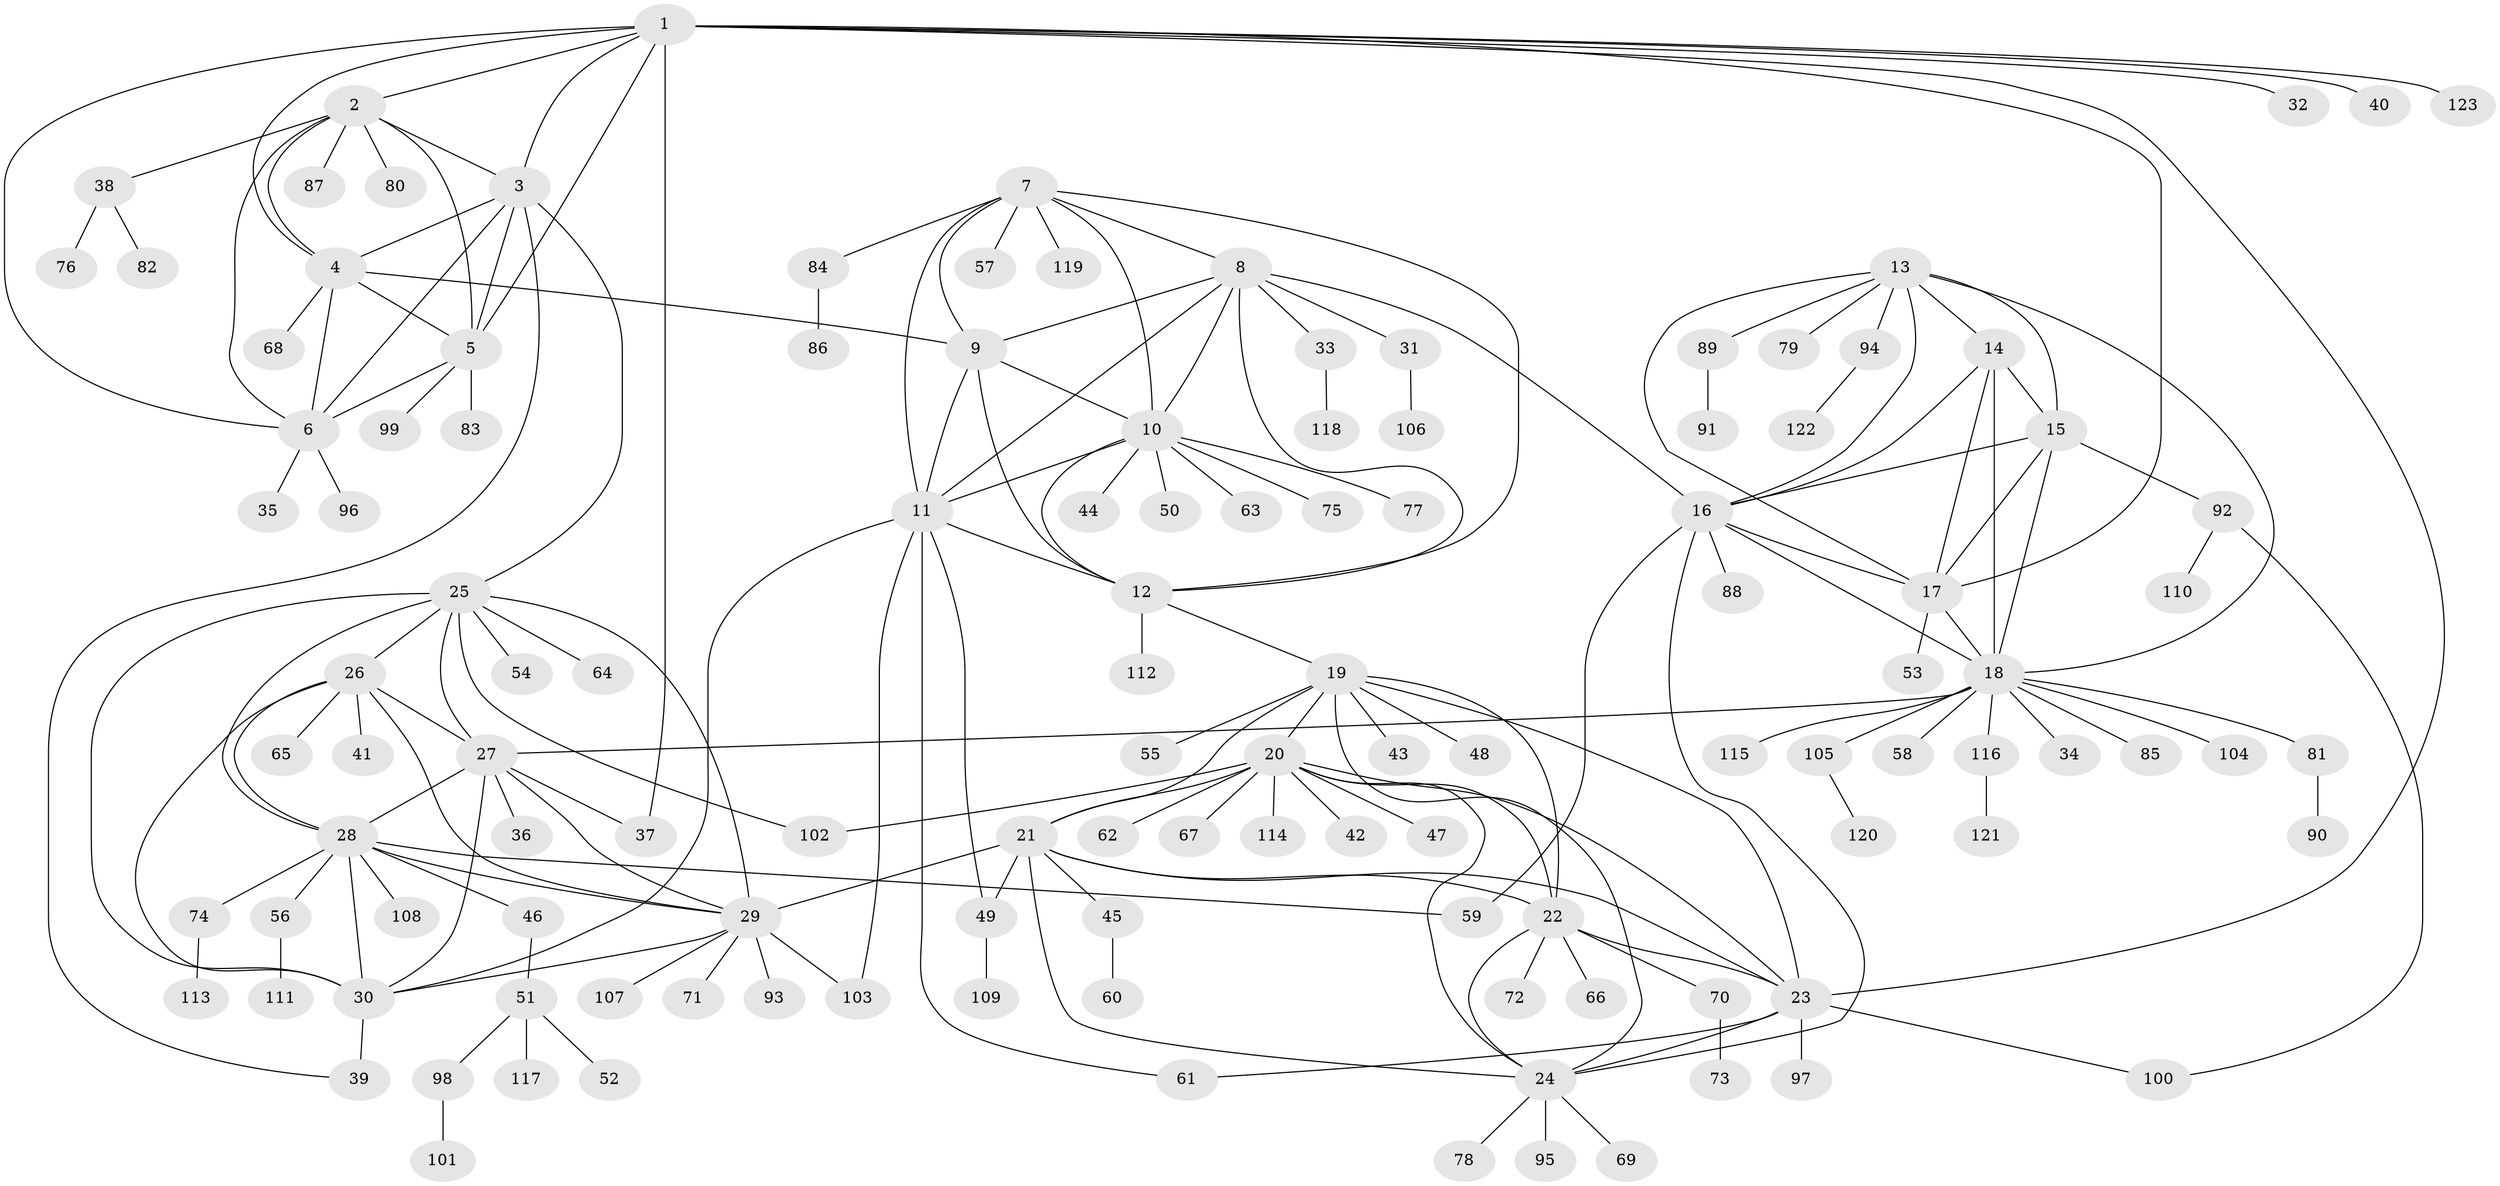 // coarse degree distribution, {5: 0.06, 3: 0.06, 9: 0.04, 2: 0.16, 1: 0.48, 7: 0.02, 6: 0.06, 11: 0.02, 8: 0.02, 4: 0.06, 10: 0.02}
// Generated by graph-tools (version 1.1) at 2025/37/03/04/25 23:37:47]
// undirected, 123 vertices, 186 edges
graph export_dot {
  node [color=gray90,style=filled];
  1;
  2;
  3;
  4;
  5;
  6;
  7;
  8;
  9;
  10;
  11;
  12;
  13;
  14;
  15;
  16;
  17;
  18;
  19;
  20;
  21;
  22;
  23;
  24;
  25;
  26;
  27;
  28;
  29;
  30;
  31;
  32;
  33;
  34;
  35;
  36;
  37;
  38;
  39;
  40;
  41;
  42;
  43;
  44;
  45;
  46;
  47;
  48;
  49;
  50;
  51;
  52;
  53;
  54;
  55;
  56;
  57;
  58;
  59;
  60;
  61;
  62;
  63;
  64;
  65;
  66;
  67;
  68;
  69;
  70;
  71;
  72;
  73;
  74;
  75;
  76;
  77;
  78;
  79;
  80;
  81;
  82;
  83;
  84;
  85;
  86;
  87;
  88;
  89;
  90;
  91;
  92;
  93;
  94;
  95;
  96;
  97;
  98;
  99;
  100;
  101;
  102;
  103;
  104;
  105;
  106;
  107;
  108;
  109;
  110;
  111;
  112;
  113;
  114;
  115;
  116;
  117;
  118;
  119;
  120;
  121;
  122;
  123;
  1 -- 2;
  1 -- 3;
  1 -- 4;
  1 -- 5;
  1 -- 6;
  1 -- 17;
  1 -- 23;
  1 -- 32;
  1 -- 37;
  1 -- 40;
  1 -- 123;
  2 -- 3;
  2 -- 4;
  2 -- 5;
  2 -- 6;
  2 -- 38;
  2 -- 80;
  2 -- 87;
  3 -- 4;
  3 -- 5;
  3 -- 6;
  3 -- 25;
  3 -- 39;
  4 -- 5;
  4 -- 6;
  4 -- 9;
  4 -- 68;
  5 -- 6;
  5 -- 83;
  5 -- 99;
  6 -- 35;
  6 -- 96;
  7 -- 8;
  7 -- 9;
  7 -- 10;
  7 -- 11;
  7 -- 12;
  7 -- 57;
  7 -- 84;
  7 -- 119;
  8 -- 9;
  8 -- 10;
  8 -- 11;
  8 -- 12;
  8 -- 16;
  8 -- 31;
  8 -- 33;
  9 -- 10;
  9 -- 11;
  9 -- 12;
  10 -- 11;
  10 -- 12;
  10 -- 44;
  10 -- 50;
  10 -- 63;
  10 -- 75;
  10 -- 77;
  11 -- 12;
  11 -- 30;
  11 -- 49;
  11 -- 61;
  11 -- 103;
  12 -- 19;
  12 -- 112;
  13 -- 14;
  13 -- 15;
  13 -- 16;
  13 -- 17;
  13 -- 18;
  13 -- 79;
  13 -- 89;
  13 -- 94;
  14 -- 15;
  14 -- 16;
  14 -- 17;
  14 -- 18;
  15 -- 16;
  15 -- 17;
  15 -- 18;
  15 -- 92;
  16 -- 17;
  16 -- 18;
  16 -- 24;
  16 -- 59;
  16 -- 88;
  17 -- 18;
  17 -- 53;
  18 -- 27;
  18 -- 34;
  18 -- 58;
  18 -- 81;
  18 -- 85;
  18 -- 104;
  18 -- 105;
  18 -- 115;
  18 -- 116;
  19 -- 20;
  19 -- 21;
  19 -- 22;
  19 -- 23;
  19 -- 24;
  19 -- 43;
  19 -- 48;
  19 -- 55;
  20 -- 21;
  20 -- 22;
  20 -- 23;
  20 -- 24;
  20 -- 42;
  20 -- 47;
  20 -- 62;
  20 -- 67;
  20 -- 102;
  20 -- 114;
  21 -- 22;
  21 -- 23;
  21 -- 24;
  21 -- 29;
  21 -- 45;
  21 -- 49;
  22 -- 23;
  22 -- 24;
  22 -- 66;
  22 -- 70;
  22 -- 72;
  23 -- 24;
  23 -- 61;
  23 -- 97;
  23 -- 100;
  24 -- 69;
  24 -- 78;
  24 -- 95;
  25 -- 26;
  25 -- 27;
  25 -- 28;
  25 -- 29;
  25 -- 30;
  25 -- 54;
  25 -- 64;
  25 -- 102;
  26 -- 27;
  26 -- 28;
  26 -- 29;
  26 -- 30;
  26 -- 41;
  26 -- 65;
  27 -- 28;
  27 -- 29;
  27 -- 30;
  27 -- 36;
  27 -- 37;
  28 -- 29;
  28 -- 30;
  28 -- 46;
  28 -- 56;
  28 -- 59;
  28 -- 74;
  28 -- 108;
  29 -- 30;
  29 -- 71;
  29 -- 93;
  29 -- 103;
  29 -- 107;
  30 -- 39;
  31 -- 106;
  33 -- 118;
  38 -- 76;
  38 -- 82;
  45 -- 60;
  46 -- 51;
  49 -- 109;
  51 -- 52;
  51 -- 98;
  51 -- 117;
  56 -- 111;
  70 -- 73;
  74 -- 113;
  81 -- 90;
  84 -- 86;
  89 -- 91;
  92 -- 100;
  92 -- 110;
  94 -- 122;
  98 -- 101;
  105 -- 120;
  116 -- 121;
}
